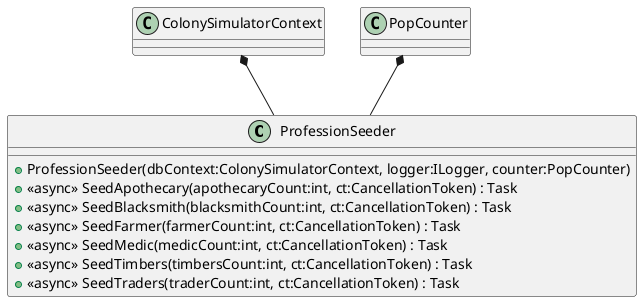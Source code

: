 @startuml
class ProfessionSeeder {
    + ProfessionSeeder(dbContext:ColonySimulatorContext, logger:ILogger, counter:PopCounter)
    + <<async>> SeedApothecary(apothecaryCount:int, ct:CancellationToken) : Task
    + <<async>> SeedBlacksmith(blacksmithCount:int, ct:CancellationToken) : Task
    + <<async>> SeedFarmer(farmerCount:int, ct:CancellationToken) : Task
    + <<async>> SeedMedic(medicCount:int, ct:CancellationToken) : Task
    + <<async>> SeedTimbers(timbersCount:int, ct:CancellationToken) : Task
    + <<async>> SeedTraders(traderCount:int, ct:CancellationToken) : Task
}

ColonySimulatorContext *-- ProfessionSeeder
PopCounter *-- ProfessionSeeder
@enduml
